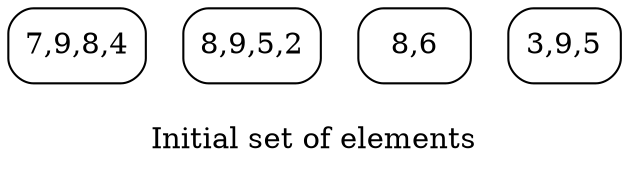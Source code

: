 digraph A {
	node [shape = box, style=rounded];
	label="\nInitial set of elements"
	7984[label="7,9,8,4"];
	8952[label="8,9,5,2"];
	86[label="8,6"];
	395[label="3,9,5"];
}

